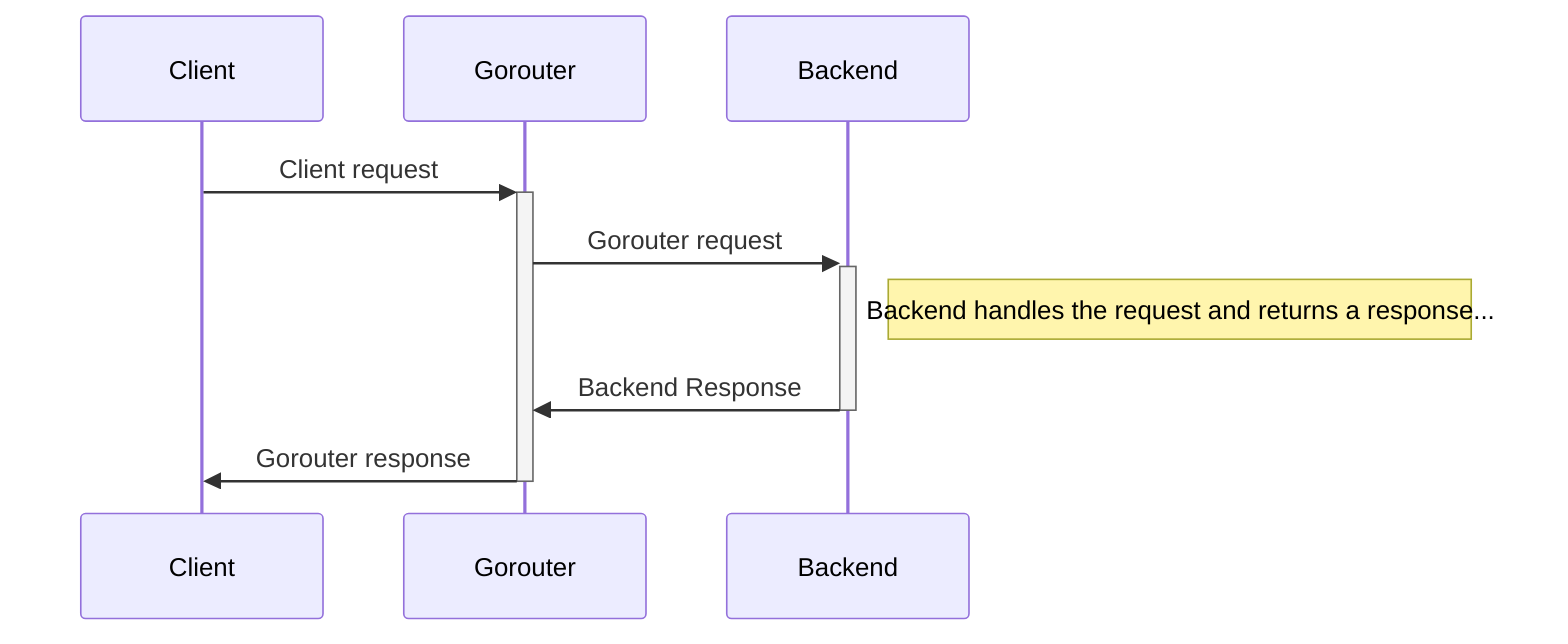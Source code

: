 sequenceDiagram
  Client->>+Gorouter: Client request
    Gorouter->>+Backend: Gorouter request
      Note right of Backend: Backend handles the request and returns a response...
    Backend->>-Gorouter: Backend Response
  Gorouter->>-Client: Gorouter response